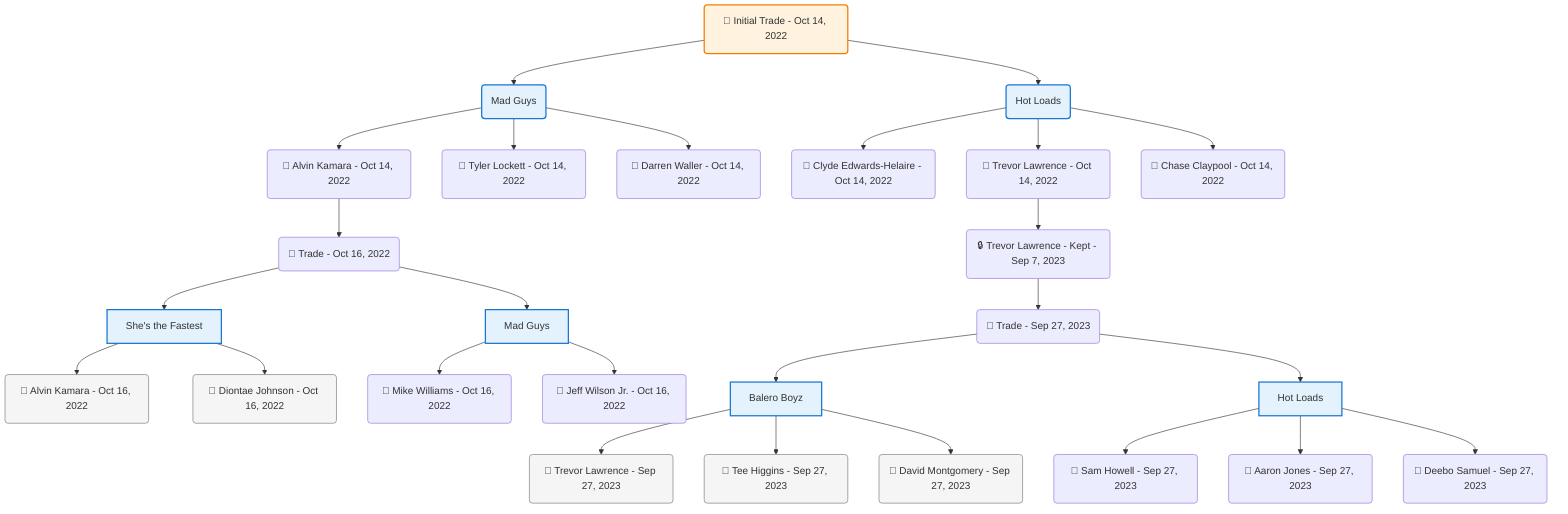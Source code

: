 flowchart TD

    TRADE_MAIN("🔄 Initial Trade - Oct 14, 2022")
    TEAM_1("Mad Guys")
    TEAM_2("Hot Loads")
    NODE_46c8a92c-2039-4a4a-bb93-40b3a29e8385("🔄 Alvin Kamara - Oct 14, 2022")
    TRADE_4f849ce1-9e28-4f10-9278-25b308e0f5ed_3("🔄 Trade - Oct 16, 2022")
    TEAM_4449259f-64af-44fd-9235-1facc0926234_4["She's the Fastest"]
    NODE_a35fc6aa-cac7-4845-97fe-ad25998078f3("🔄 Alvin Kamara - Oct 16, 2022")
    NODE_5905e44a-3520-4cfe-a440-b33d93d5302d("🔄 Diontae Johnson - Oct 16, 2022")
    TEAM_f5908944-6efd-40eb-af54-6c53004e0e2f_5["Mad Guys"]
    NODE_77a0fe2e-166e-456d-bfff-4cc29eb0c77c("🔄 Mike Williams - Oct 16, 2022")
    NODE_378e6466-0d48-4ac9-a253-bb5a5a5794b9("🔄 Jeff Wilson Jr. - Oct 16, 2022")
    NODE_193e99db-5c64-49ee-bebe-60e1b3864d9a("🔄 Tyler Lockett - Oct 14, 2022")
    NODE_368ce50b-e778-474e-b27e-72652b60fc74("🔄 Darren Waller - Oct 14, 2022")
    NODE_aefe1b8b-5516-4cf7-a424-7b216512ba17("🔄 Clyde Edwards-Helaire - Oct 14, 2022")
    NODE_6aeabf5a-f3d9-4940-81aa-8fd6383a4ff1("🔄 Trevor Lawrence - Oct 14, 2022")
    NODE_25edabeb-d608-4cf2-a8d9-4ac66238d4fb("🔒 Trevor Lawrence - Kept - Sep 7, 2023")
    TRADE_a87ca260-7a67-4fda-b702-48aca8c93813_6("🔄 Trade - Sep 27, 2023")
    TEAM_2feaf03e-fb22-498e-ac8f-e596b6ba7810_7["Balero Boyz"]
    NODE_a226803a-f683-470b-9e1b-2d3be487344a("🔄 Trevor Lawrence - Sep 27, 2023")
    NODE_d1321948-0010-45b8-9f9c-50ed5e494a00("🔄 Tee Higgins - Sep 27, 2023")
    NODE_c76d0f13-8bb8-4e7e-ad9e-8f2498ccd9f8("🔄 David Montgomery - Sep 27, 2023")
    TEAM_8e9f18ff-62c3-40e8-bb10-32f74cf4ee33_8["Hot Loads"]
    NODE_b53204e1-97f3-4b20-94c4-113c02694b27("🔄 Sam Howell - Sep 27, 2023")
    NODE_4a0dd846-1b74-448d-96e3-1362af9ea147("🔄 Aaron Jones - Sep 27, 2023")
    NODE_c8106337-9eec-4786-b963-273acb19ea43("🔄 Deebo Samuel - Sep 27, 2023")
    NODE_56b25d30-c0b8-46e6-87c0-d1fdf89e5b7e("🔄 Chase Claypool - Oct 14, 2022")

    TRADE_MAIN --> TEAM_1
    TRADE_MAIN --> TEAM_2
    TEAM_1 --> NODE_46c8a92c-2039-4a4a-bb93-40b3a29e8385
    NODE_46c8a92c-2039-4a4a-bb93-40b3a29e8385 --> TRADE_4f849ce1-9e28-4f10-9278-25b308e0f5ed_3
    TRADE_4f849ce1-9e28-4f10-9278-25b308e0f5ed_3 --> TEAM_4449259f-64af-44fd-9235-1facc0926234_4
    TEAM_4449259f-64af-44fd-9235-1facc0926234_4 --> NODE_a35fc6aa-cac7-4845-97fe-ad25998078f3
    TEAM_4449259f-64af-44fd-9235-1facc0926234_4 --> NODE_5905e44a-3520-4cfe-a440-b33d93d5302d
    TRADE_4f849ce1-9e28-4f10-9278-25b308e0f5ed_3 --> TEAM_f5908944-6efd-40eb-af54-6c53004e0e2f_5
    TEAM_f5908944-6efd-40eb-af54-6c53004e0e2f_5 --> NODE_77a0fe2e-166e-456d-bfff-4cc29eb0c77c
    TEAM_f5908944-6efd-40eb-af54-6c53004e0e2f_5 --> NODE_378e6466-0d48-4ac9-a253-bb5a5a5794b9
    TEAM_1 --> NODE_193e99db-5c64-49ee-bebe-60e1b3864d9a
    TEAM_1 --> NODE_368ce50b-e778-474e-b27e-72652b60fc74
    TEAM_2 --> NODE_aefe1b8b-5516-4cf7-a424-7b216512ba17
    TEAM_2 --> NODE_6aeabf5a-f3d9-4940-81aa-8fd6383a4ff1
    NODE_6aeabf5a-f3d9-4940-81aa-8fd6383a4ff1 --> NODE_25edabeb-d608-4cf2-a8d9-4ac66238d4fb
    NODE_25edabeb-d608-4cf2-a8d9-4ac66238d4fb --> TRADE_a87ca260-7a67-4fda-b702-48aca8c93813_6
    TRADE_a87ca260-7a67-4fda-b702-48aca8c93813_6 --> TEAM_2feaf03e-fb22-498e-ac8f-e596b6ba7810_7
    TEAM_2feaf03e-fb22-498e-ac8f-e596b6ba7810_7 --> NODE_a226803a-f683-470b-9e1b-2d3be487344a
    TEAM_2feaf03e-fb22-498e-ac8f-e596b6ba7810_7 --> NODE_d1321948-0010-45b8-9f9c-50ed5e494a00
    TEAM_2feaf03e-fb22-498e-ac8f-e596b6ba7810_7 --> NODE_c76d0f13-8bb8-4e7e-ad9e-8f2498ccd9f8
    TRADE_a87ca260-7a67-4fda-b702-48aca8c93813_6 --> TEAM_8e9f18ff-62c3-40e8-bb10-32f74cf4ee33_8
    TEAM_8e9f18ff-62c3-40e8-bb10-32f74cf4ee33_8 --> NODE_b53204e1-97f3-4b20-94c4-113c02694b27
    TEAM_8e9f18ff-62c3-40e8-bb10-32f74cf4ee33_8 --> NODE_4a0dd846-1b74-448d-96e3-1362af9ea147
    TEAM_8e9f18ff-62c3-40e8-bb10-32f74cf4ee33_8 --> NODE_c8106337-9eec-4786-b963-273acb19ea43
    TEAM_2 --> NODE_56b25d30-c0b8-46e6-87c0-d1fdf89e5b7e

    %% Node styling
    classDef teamNode fill:#e3f2fd,stroke:#1976d2,stroke-width:2px
    classDef tradeNode fill:#fff3e0,stroke:#f57c00,stroke-width:2px
    classDef playerNode fill:#f3e5f5,stroke:#7b1fa2,stroke-width:1px
    classDef nonRootPlayerNode fill:#f5f5f5,stroke:#757575,stroke-width:1px
    classDef endNode fill:#ffebee,stroke:#c62828,stroke-width:2px
    classDef waiverNode fill:#e8f5e8,stroke:#388e3c,stroke-width:2px
    classDef championshipNode fill:#fff9c4,stroke:#f57f17,stroke-width:3px

    class TEAM_1,TEAM_2,TEAM_4449259f-64af-44fd-9235-1facc0926234_4,TEAM_f5908944-6efd-40eb-af54-6c53004e0e2f_5,TEAM_2feaf03e-fb22-498e-ac8f-e596b6ba7810_7,TEAM_8e9f18ff-62c3-40e8-bb10-32f74cf4ee33_8 teamNode
    class NODE_a35fc6aa-cac7-4845-97fe-ad25998078f3,NODE_5905e44a-3520-4cfe-a440-b33d93d5302d,NODE_a226803a-f683-470b-9e1b-2d3be487344a,NODE_d1321948-0010-45b8-9f9c-50ed5e494a00,NODE_c76d0f13-8bb8-4e7e-ad9e-8f2498ccd9f8 nonRootPlayerNode
    class TRADE_MAIN tradeNode